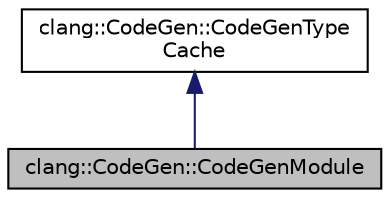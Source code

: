 digraph "clang::CodeGen::CodeGenModule"
{
 // LATEX_PDF_SIZE
  bgcolor="transparent";
  edge [fontname="Helvetica",fontsize="10",labelfontname="Helvetica",labelfontsize="10"];
  node [fontname="Helvetica",fontsize="10",shape=record];
  Node1 [label="clang::CodeGen::CodeGenModule",height=0.2,width=0.4,color="black", fillcolor="grey75", style="filled", fontcolor="black",tooltip="This class organizes the cross-function state that is used while generating LLVM code."];
  Node2 -> Node1 [dir="back",color="midnightblue",fontsize="10",style="solid",fontname="Helvetica"];
  Node2 [label="clang::CodeGen::CodeGenType\lCache",height=0.2,width=0.4,color="black",URL="$structclang_1_1CodeGen_1_1CodeGenTypeCache.html",tooltip="This structure provides a set of types that are commonly used during IR emission."];
}
